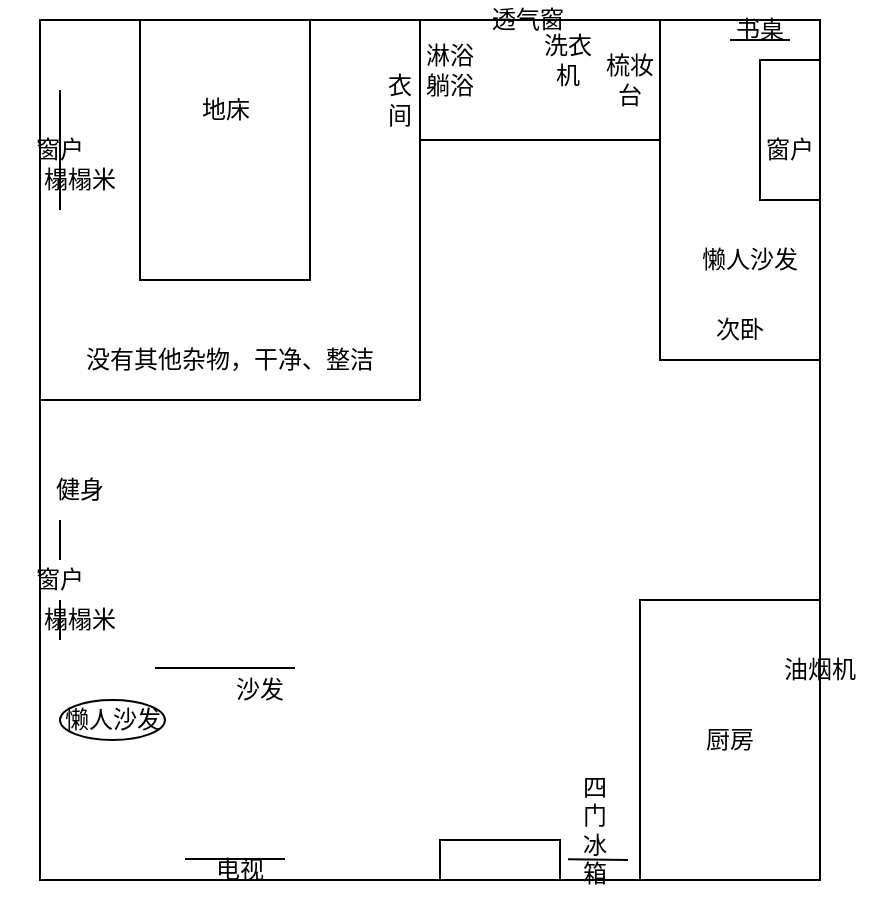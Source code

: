 <mxfile version="20.3.0" type="github">
  <diagram id="Ahpvm5UfH80_zX1NdgCi" name="第 1 页">
    <mxGraphModel dx="981" dy="552" grid="1" gridSize="10" guides="1" tooltips="1" connect="1" arrows="1" fold="1" page="1" pageScale="1" pageWidth="827" pageHeight="1169" math="0" shadow="0">
      <root>
        <mxCell id="0" />
        <mxCell id="1" parent="0" />
        <mxCell id="bJICMdsOaidTDa2SbXjU-1" value="" style="rounded=0;whiteSpace=wrap;html=1;" vertex="1" parent="1">
          <mxGeometry x="150" y="260" width="390" height="430" as="geometry" />
        </mxCell>
        <mxCell id="bJICMdsOaidTDa2SbXjU-2" value="" style="rounded=0;whiteSpace=wrap;html=1;" vertex="1" parent="1">
          <mxGeometry x="350" y="670" width="60" height="20" as="geometry" />
        </mxCell>
        <mxCell id="bJICMdsOaidTDa2SbXjU-3" value="" style="whiteSpace=wrap;html=1;aspect=fixed;" vertex="1" parent="1">
          <mxGeometry x="150" y="260" width="190" height="190" as="geometry" />
        </mxCell>
        <mxCell id="bJICMdsOaidTDa2SbXjU-6" value="" style="rounded=0;whiteSpace=wrap;html=1;" vertex="1" parent="1">
          <mxGeometry x="460" y="260" width="80" height="170" as="geometry" />
        </mxCell>
        <mxCell id="bJICMdsOaidTDa2SbXjU-7" value="" style="rounded=0;whiteSpace=wrap;html=1;" vertex="1" parent="1">
          <mxGeometry x="340" y="260" width="120" height="60" as="geometry" />
        </mxCell>
        <mxCell id="bJICMdsOaidTDa2SbXjU-8" value="" style="rounded=0;whiteSpace=wrap;html=1;" vertex="1" parent="1">
          <mxGeometry x="510" y="280" width="30" height="70" as="geometry" />
        </mxCell>
        <mxCell id="bJICMdsOaidTDa2SbXjU-9" value="窗户" style="text;html=1;strokeColor=none;fillColor=none;align=center;verticalAlign=middle;whiteSpace=wrap;rounded=0;" vertex="1" parent="1">
          <mxGeometry x="495" y="310" width="60" height="30" as="geometry" />
        </mxCell>
        <mxCell id="bJICMdsOaidTDa2SbXjU-10" value="次卧" style="text;html=1;strokeColor=none;fillColor=none;align=center;verticalAlign=middle;whiteSpace=wrap;rounded=0;" vertex="1" parent="1">
          <mxGeometry x="470" y="400" width="60" height="30" as="geometry" />
        </mxCell>
        <mxCell id="bJICMdsOaidTDa2SbXjU-13" value="" style="endArrow=none;html=1;rounded=0;" edge="1" parent="1">
          <mxGeometry width="50" height="50" relative="1" as="geometry">
            <mxPoint x="495" y="270" as="sourcePoint" />
            <mxPoint x="525" y="270" as="targetPoint" />
          </mxGeometry>
        </mxCell>
        <mxCell id="bJICMdsOaidTDa2SbXjU-14" value="书桌" style="text;html=1;strokeColor=none;fillColor=none;align=center;verticalAlign=middle;whiteSpace=wrap;rounded=0;" vertex="1" parent="1">
          <mxGeometry x="480" y="250" width="60" height="30" as="geometry" />
        </mxCell>
        <mxCell id="bJICMdsOaidTDa2SbXjU-22" value="懒人沙发" style="text;html=1;strokeColor=none;fillColor=none;align=center;verticalAlign=middle;whiteSpace=wrap;rounded=0;" vertex="1" parent="1">
          <mxGeometry x="480" y="370" width="50" height="20" as="geometry" />
        </mxCell>
        <mxCell id="bJICMdsOaidTDa2SbXjU-23" value="" style="rounded=0;whiteSpace=wrap;html=1;" vertex="1" parent="1">
          <mxGeometry x="200" y="260" width="85" height="130" as="geometry" />
        </mxCell>
        <mxCell id="bJICMdsOaidTDa2SbXjU-25" value="" style="endArrow=none;html=1;rounded=0;" edge="1" parent="1">
          <mxGeometry width="50" height="50" relative="1" as="geometry">
            <mxPoint x="160" y="355" as="sourcePoint" />
            <mxPoint x="160" y="295" as="targetPoint" />
          </mxGeometry>
        </mxCell>
        <mxCell id="bJICMdsOaidTDa2SbXjU-26" value="窗户" style="text;html=1;strokeColor=none;fillColor=none;align=center;verticalAlign=middle;whiteSpace=wrap;rounded=0;" vertex="1" parent="1">
          <mxGeometry x="130" y="310" width="60" height="30" as="geometry" />
        </mxCell>
        <mxCell id="bJICMdsOaidTDa2SbXjU-27" value="地床" style="text;html=1;strokeColor=none;fillColor=none;align=center;verticalAlign=middle;whiteSpace=wrap;rounded=0;" vertex="1" parent="1">
          <mxGeometry x="212.5" y="290" width="60" height="30" as="geometry" />
        </mxCell>
        <mxCell id="bJICMdsOaidTDa2SbXjU-28" value="没有其他杂物，干净、整洁" style="text;html=1;strokeColor=none;fillColor=none;align=center;verticalAlign=middle;whiteSpace=wrap;rounded=0;" vertex="1" parent="1">
          <mxGeometry x="165" y="430" width="160" as="geometry" />
        </mxCell>
        <mxCell id="bJICMdsOaidTDa2SbXjU-29" value="淋浴躺浴" style="text;html=1;strokeColor=none;fillColor=none;align=center;verticalAlign=middle;whiteSpace=wrap;rounded=0;" vertex="1" parent="1">
          <mxGeometry x="340" y="270" width="30" height="30" as="geometry" />
        </mxCell>
        <mxCell id="bJICMdsOaidTDa2SbXjU-30" value="梳妆台" style="text;html=1;strokeColor=none;fillColor=none;align=center;verticalAlign=middle;whiteSpace=wrap;rounded=0;" vertex="1" parent="1">
          <mxGeometry x="430" y="260" width="30" height="60" as="geometry" />
        </mxCell>
        <mxCell id="bJICMdsOaidTDa2SbXjU-31" value="厨房" style="rounded=0;whiteSpace=wrap;html=1;" vertex="1" parent="1">
          <mxGeometry x="450" y="550" width="90" height="140" as="geometry" />
        </mxCell>
        <mxCell id="bJICMdsOaidTDa2SbXjU-32" value="" style="endArrow=none;html=1;rounded=0;" edge="1" parent="1">
          <mxGeometry width="50" height="50" relative="1" as="geometry">
            <mxPoint x="222.5" y="679.5" as="sourcePoint" />
            <mxPoint x="272.5" y="679.5" as="targetPoint" />
          </mxGeometry>
        </mxCell>
        <mxCell id="bJICMdsOaidTDa2SbXjU-33" value="电视" style="text;html=1;strokeColor=none;fillColor=none;align=center;verticalAlign=middle;whiteSpace=wrap;rounded=0;" vertex="1" parent="1">
          <mxGeometry x="220" y="670" width="60" height="30" as="geometry" />
        </mxCell>
        <mxCell id="bJICMdsOaidTDa2SbXjU-34" value="" style="endArrow=none;html=1;rounded=0;" edge="1" parent="1">
          <mxGeometry width="50" height="50" relative="1" as="geometry">
            <mxPoint x="207.5" y="584" as="sourcePoint" />
            <mxPoint x="277.5" y="584" as="targetPoint" />
          </mxGeometry>
        </mxCell>
        <mxCell id="bJICMdsOaidTDa2SbXjU-20" value="健身" style="text;html=1;strokeColor=none;fillColor=none;align=center;verticalAlign=middle;whiteSpace=wrap;rounded=0;" vertex="1" parent="1">
          <mxGeometry x="140" y="480" width="60" height="30" as="geometry" />
        </mxCell>
        <mxCell id="bJICMdsOaidTDa2SbXjU-36" value="沙发" style="text;html=1;strokeColor=none;fillColor=none;align=center;verticalAlign=middle;whiteSpace=wrap;rounded=0;" vertex="1" parent="1">
          <mxGeometry x="230" y="580" width="60" height="30" as="geometry" />
        </mxCell>
        <mxCell id="bJICMdsOaidTDa2SbXjU-37" value="懒人沙发" style="ellipse;whiteSpace=wrap;html=1;" vertex="1" parent="1">
          <mxGeometry x="160" y="600" width="52.5" height="20" as="geometry" />
        </mxCell>
        <mxCell id="bJICMdsOaidTDa2SbXjU-38" value="" style="endArrow=none;html=1;rounded=0;startArrow=none;" edge="1" parent="1" source="bJICMdsOaidTDa2SbXjU-39">
          <mxGeometry width="50" height="50" relative="1" as="geometry">
            <mxPoint x="160" y="570" as="sourcePoint" />
            <mxPoint x="160" y="510" as="targetPoint" />
          </mxGeometry>
        </mxCell>
        <mxCell id="bJICMdsOaidTDa2SbXjU-39" value="窗户" style="text;html=1;strokeColor=none;fillColor=none;align=center;verticalAlign=middle;whiteSpace=wrap;rounded=0;" vertex="1" parent="1">
          <mxGeometry x="140" y="530" width="40" height="20" as="geometry" />
        </mxCell>
        <mxCell id="bJICMdsOaidTDa2SbXjU-40" value="" style="endArrow=none;html=1;rounded=0;" edge="1" parent="1" target="bJICMdsOaidTDa2SbXjU-39">
          <mxGeometry width="50" height="50" relative="1" as="geometry">
            <mxPoint x="160" y="570" as="sourcePoint" />
            <mxPoint x="160" y="510" as="targetPoint" />
          </mxGeometry>
        </mxCell>
        <mxCell id="bJICMdsOaidTDa2SbXjU-41" value="透气窗" style="text;html=1;strokeColor=none;fillColor=none;align=center;verticalAlign=middle;whiteSpace=wrap;rounded=0;" vertex="1" parent="1">
          <mxGeometry x="374" y="250" width="40" height="20" as="geometry" />
        </mxCell>
        <mxCell id="bJICMdsOaidTDa2SbXjU-42" value="" style="endArrow=none;html=1;rounded=0;" edge="1" parent="1">
          <mxGeometry width="50" height="50" relative="1" as="geometry">
            <mxPoint x="414" y="679.58" as="sourcePoint" />
            <mxPoint x="444" y="680" as="targetPoint" />
          </mxGeometry>
        </mxCell>
        <mxCell id="bJICMdsOaidTDa2SbXjU-43" value="四门冰箱" style="text;html=1;strokeColor=none;fillColor=none;align=center;verticalAlign=middle;whiteSpace=wrap;rounded=0;" vertex="1" parent="1">
          <mxGeometry x="420" y="660" width="15" height="10" as="geometry" />
        </mxCell>
        <mxCell id="bJICMdsOaidTDa2SbXjU-45" value="洗衣机" style="text;html=1;strokeColor=none;fillColor=none;align=center;verticalAlign=middle;whiteSpace=wrap;rounded=0;" vertex="1" parent="1">
          <mxGeometry x="396.5" y="270" width="34" height="20" as="geometry" />
        </mxCell>
        <mxCell id="bJICMdsOaidTDa2SbXjU-46" value="衣间" style="text;html=1;strokeColor=none;fillColor=none;align=center;verticalAlign=middle;whiteSpace=wrap;rounded=0;" vertex="1" parent="1">
          <mxGeometry x="320" y="260" width="20" height="80" as="geometry" />
        </mxCell>
        <mxCell id="bJICMdsOaidTDa2SbXjU-47" value="油烟机" style="text;html=1;strokeColor=none;fillColor=none;align=center;verticalAlign=middle;whiteSpace=wrap;rounded=0;" vertex="1" parent="1">
          <mxGeometry x="510" y="570" width="60" height="30" as="geometry" />
        </mxCell>
        <mxCell id="bJICMdsOaidTDa2SbXjU-48" value="榻榻米" style="text;html=1;strokeColor=none;fillColor=none;align=center;verticalAlign=middle;whiteSpace=wrap;rounded=0;" vertex="1" parent="1">
          <mxGeometry x="150" y="330" width="40" height="20" as="geometry" />
        </mxCell>
        <mxCell id="bJICMdsOaidTDa2SbXjU-49" value="榻榻米" style="text;html=1;strokeColor=none;fillColor=none;align=center;verticalAlign=middle;whiteSpace=wrap;rounded=0;" vertex="1" parent="1">
          <mxGeometry x="150" y="550" width="40" height="20" as="geometry" />
        </mxCell>
      </root>
    </mxGraphModel>
  </diagram>
</mxfile>
